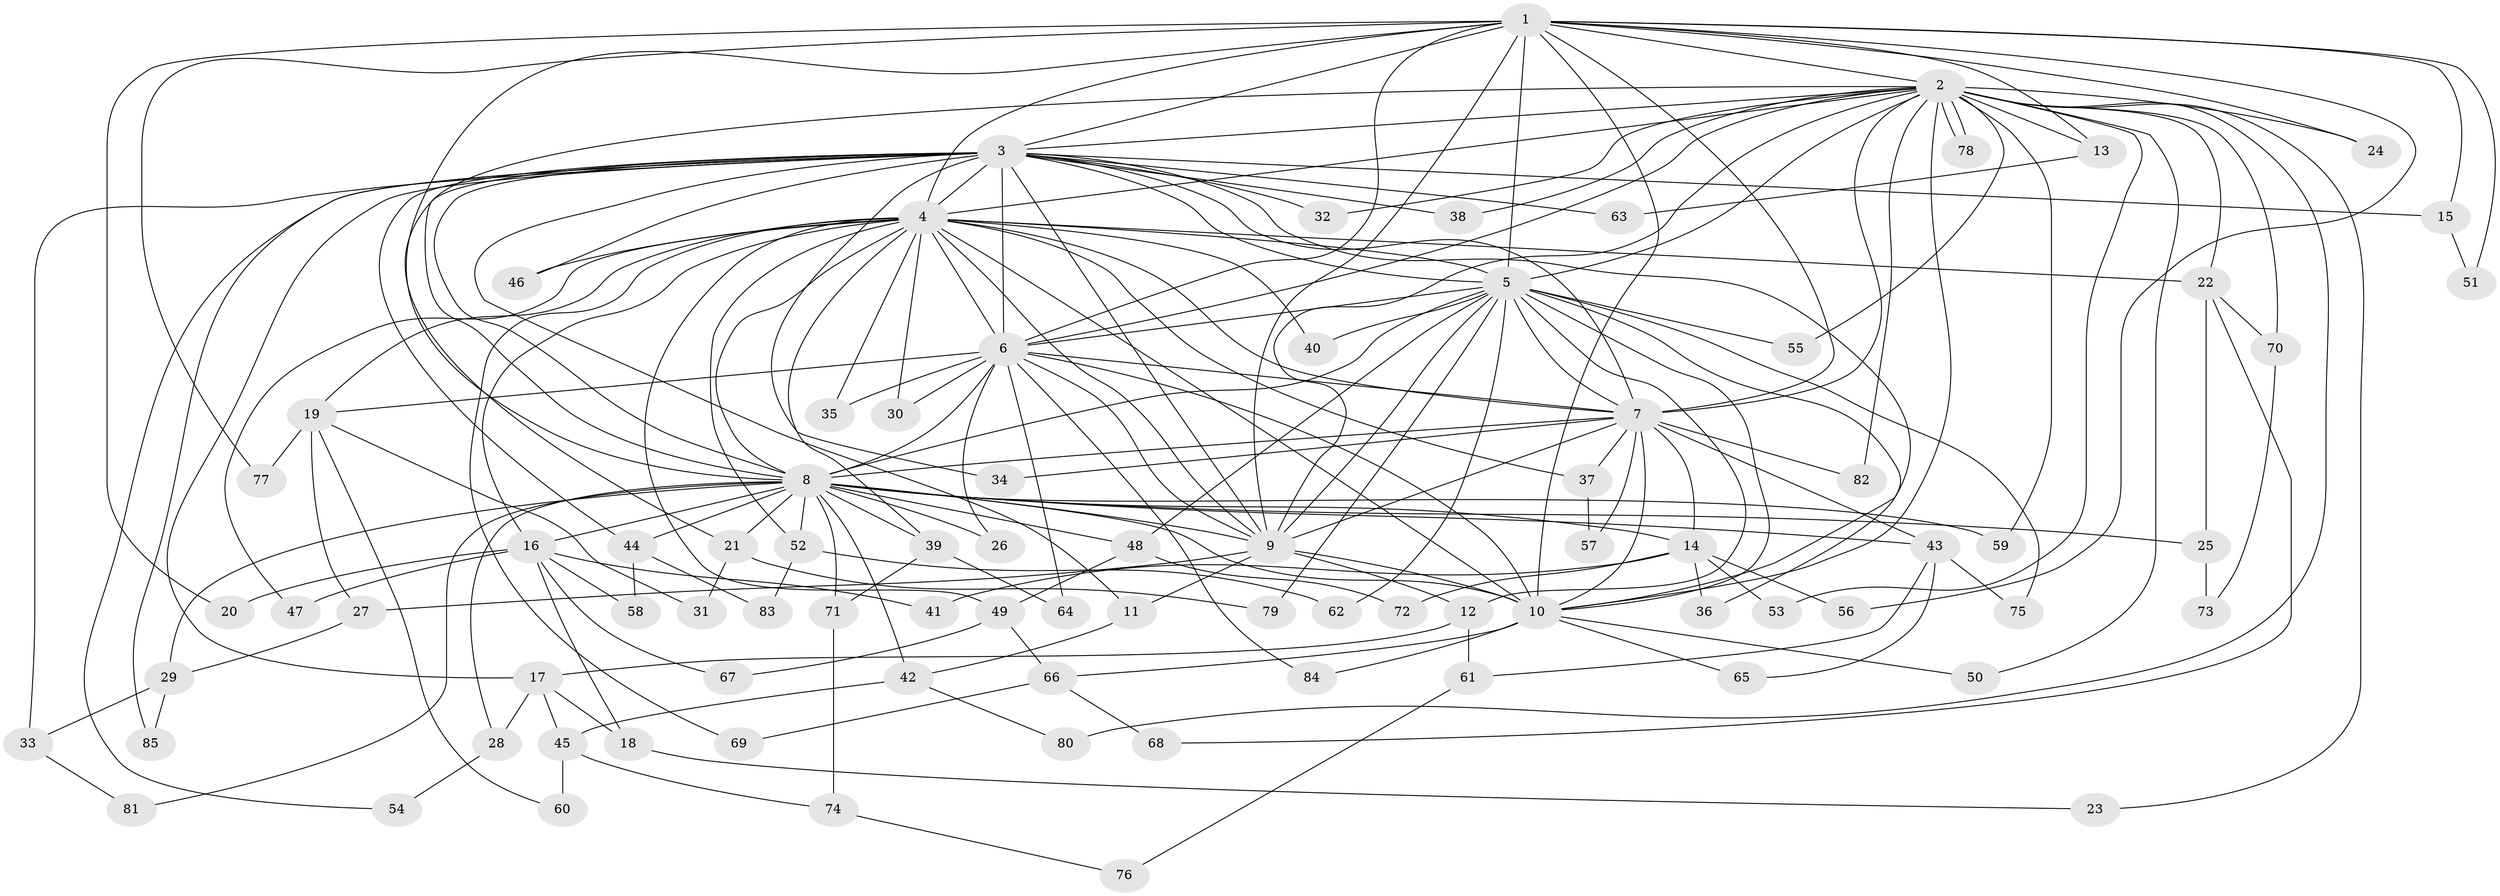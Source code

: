 // coarse degree distribution, {14: 0.015873015873015872, 22: 0.015873015873015872, 26: 0.015873015873015872, 20: 0.015873015873015872, 16: 0.015873015873015872, 13: 0.015873015873015872, 25: 0.015873015873015872, 12: 0.015873015873015872, 10: 0.015873015873015872, 5: 0.06349206349206349, 7: 0.047619047619047616, 3: 0.06349206349206349, 2: 0.5238095238095238, 6: 0.031746031746031744, 4: 0.1111111111111111, 1: 0.015873015873015872}
// Generated by graph-tools (version 1.1) at 2025/23/03/03/25 07:23:44]
// undirected, 85 vertices, 195 edges
graph export_dot {
graph [start="1"]
  node [color=gray90,style=filled];
  1;
  2;
  3;
  4;
  5;
  6;
  7;
  8;
  9;
  10;
  11;
  12;
  13;
  14;
  15;
  16;
  17;
  18;
  19;
  20;
  21;
  22;
  23;
  24;
  25;
  26;
  27;
  28;
  29;
  30;
  31;
  32;
  33;
  34;
  35;
  36;
  37;
  38;
  39;
  40;
  41;
  42;
  43;
  44;
  45;
  46;
  47;
  48;
  49;
  50;
  51;
  52;
  53;
  54;
  55;
  56;
  57;
  58;
  59;
  60;
  61;
  62;
  63;
  64;
  65;
  66;
  67;
  68;
  69;
  70;
  71;
  72;
  73;
  74;
  75;
  76;
  77;
  78;
  79;
  80;
  81;
  82;
  83;
  84;
  85;
  1 -- 2;
  1 -- 3;
  1 -- 4;
  1 -- 5;
  1 -- 6;
  1 -- 7;
  1 -- 8;
  1 -- 9;
  1 -- 10;
  1 -- 13;
  1 -- 15;
  1 -- 20;
  1 -- 24;
  1 -- 51;
  1 -- 56;
  1 -- 77;
  2 -- 3;
  2 -- 4;
  2 -- 5;
  2 -- 6;
  2 -- 7;
  2 -- 8;
  2 -- 9;
  2 -- 10;
  2 -- 13;
  2 -- 22;
  2 -- 23;
  2 -- 24;
  2 -- 32;
  2 -- 38;
  2 -- 50;
  2 -- 53;
  2 -- 55;
  2 -- 59;
  2 -- 70;
  2 -- 78;
  2 -- 78;
  2 -- 80;
  2 -- 82;
  3 -- 4;
  3 -- 5;
  3 -- 6;
  3 -- 7;
  3 -- 8;
  3 -- 9;
  3 -- 10;
  3 -- 11;
  3 -- 15;
  3 -- 17;
  3 -- 21;
  3 -- 32;
  3 -- 33;
  3 -- 34;
  3 -- 38;
  3 -- 44;
  3 -- 46;
  3 -- 54;
  3 -- 63;
  3 -- 85;
  4 -- 5;
  4 -- 6;
  4 -- 7;
  4 -- 8;
  4 -- 9;
  4 -- 10;
  4 -- 16;
  4 -- 19;
  4 -- 22;
  4 -- 30;
  4 -- 35;
  4 -- 37;
  4 -- 39;
  4 -- 40;
  4 -- 46;
  4 -- 47;
  4 -- 49;
  4 -- 52;
  4 -- 69;
  5 -- 6;
  5 -- 7;
  5 -- 8;
  5 -- 9;
  5 -- 10;
  5 -- 12;
  5 -- 36;
  5 -- 40;
  5 -- 48;
  5 -- 55;
  5 -- 62;
  5 -- 75;
  5 -- 79;
  6 -- 7;
  6 -- 8;
  6 -- 9;
  6 -- 10;
  6 -- 19;
  6 -- 26;
  6 -- 30;
  6 -- 35;
  6 -- 64;
  6 -- 84;
  7 -- 8;
  7 -- 9;
  7 -- 10;
  7 -- 14;
  7 -- 34;
  7 -- 37;
  7 -- 43;
  7 -- 57;
  7 -- 82;
  8 -- 9;
  8 -- 10;
  8 -- 14;
  8 -- 16;
  8 -- 21;
  8 -- 25;
  8 -- 26;
  8 -- 28;
  8 -- 29;
  8 -- 39;
  8 -- 42;
  8 -- 43;
  8 -- 44;
  8 -- 48;
  8 -- 52;
  8 -- 59;
  8 -- 71;
  8 -- 81;
  9 -- 10;
  9 -- 11;
  9 -- 12;
  9 -- 27;
  10 -- 50;
  10 -- 65;
  10 -- 66;
  10 -- 84;
  11 -- 42;
  12 -- 17;
  12 -- 61;
  13 -- 63;
  14 -- 36;
  14 -- 41;
  14 -- 53;
  14 -- 56;
  14 -- 72;
  15 -- 51;
  16 -- 18;
  16 -- 20;
  16 -- 41;
  16 -- 47;
  16 -- 58;
  16 -- 67;
  17 -- 18;
  17 -- 28;
  17 -- 45;
  18 -- 23;
  19 -- 27;
  19 -- 31;
  19 -- 60;
  19 -- 77;
  21 -- 31;
  21 -- 79;
  22 -- 25;
  22 -- 68;
  22 -- 70;
  25 -- 73;
  27 -- 29;
  28 -- 54;
  29 -- 33;
  29 -- 85;
  33 -- 81;
  37 -- 57;
  39 -- 64;
  39 -- 71;
  42 -- 45;
  42 -- 80;
  43 -- 61;
  43 -- 65;
  43 -- 75;
  44 -- 58;
  44 -- 83;
  45 -- 60;
  45 -- 74;
  48 -- 49;
  48 -- 72;
  49 -- 66;
  49 -- 67;
  52 -- 62;
  52 -- 83;
  61 -- 76;
  66 -- 68;
  66 -- 69;
  70 -- 73;
  71 -- 74;
  74 -- 76;
}
